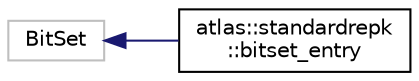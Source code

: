 digraph "Graphical Class Hierarchy"
{
  edge [fontname="Helvetica",fontsize="10",labelfontname="Helvetica",labelfontsize="10"];
  node [fontname="Helvetica",fontsize="10",shape=record];
  rankdir="LR";
  Node1 [label="BitSet",height=0.2,width=0.4,color="grey75", fillcolor="white", style="filled"];
  Node1 -> Node2 [dir="back",color="midnightblue",fontsize="10",style="solid",fontname="Helvetica"];
  Node2 [label="atlas::standardrepk\l::bitset_entry",height=0.2,width=0.4,color="black", fillcolor="white", style="filled",URL="$structatlas_1_1standardrepk_1_1bitset__entry.html"];
}
